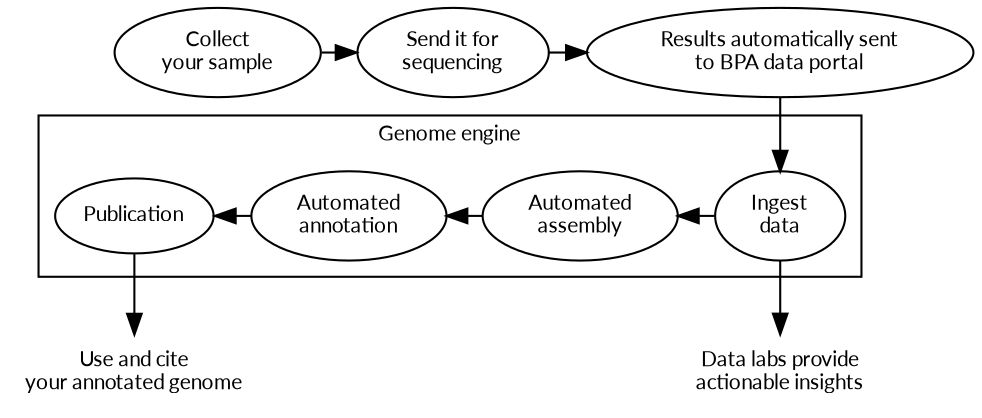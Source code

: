 digraph {
    fontname = "lato";
    fontsize = "10";
    bgcolor = "white";
    // margin = 0;
    compound = true;
    splines = true;
    // This attribute applies to the graph itself
    // size = "1,1";
    node [fontname = "lato"; fontsize = "10";];
    
    subgraph {
        rank = same;
        
        sample_collection [label = "Collect\nyour sample";];
        sequencing [label = "Send it for\nsequencing";];
        data_deposit [label = "Results automatically sent\nto BPA data portal";];
    }
    
    subgraph cluster_genomeengine {
        label = "Genome engine";
        subgraph {
            rank = same;
                        
            ingest [label = "Ingest\ndata";];
            assembly [label = "Automated\nassembly";];
            annotation [label = "Automated\nannotation";];
            publication [label = "Publication";];
        }
    }

    use [label = "Use and cite\nyour annotated genome", shape=plaintext]

    labs [label = "Data labs provide\nactionable insights", shape=plaintext]

    sample_collection -> sequencing;
    sequencing -> data_deposit;
    data_deposit -> ingest;
    assembly -> ingest [dir=back];
    annotation -> assembly [dir=back];
    publication -> annotation [dir=back];

    publication -> use;

    ingest -> labs;

}